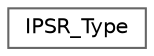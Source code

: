 digraph "Graphical Class Hierarchy"
{
 // LATEX_PDF_SIZE
  bgcolor="transparent";
  edge [fontname=Helvetica,fontsize=10,labelfontname=Helvetica,labelfontsize=10];
  node [fontname=Helvetica,fontsize=10,shape=box,height=0.2,width=0.4];
  rankdir="LR";
  Node0 [id="Node000000",label="IPSR_Type",height=0.2,width=0.4,color="grey40", fillcolor="white", style="filled",URL="$union_i_p_s_r___type.html",tooltip="Union type to access the Interrupt Program Status Register (IPSR)."];
}
